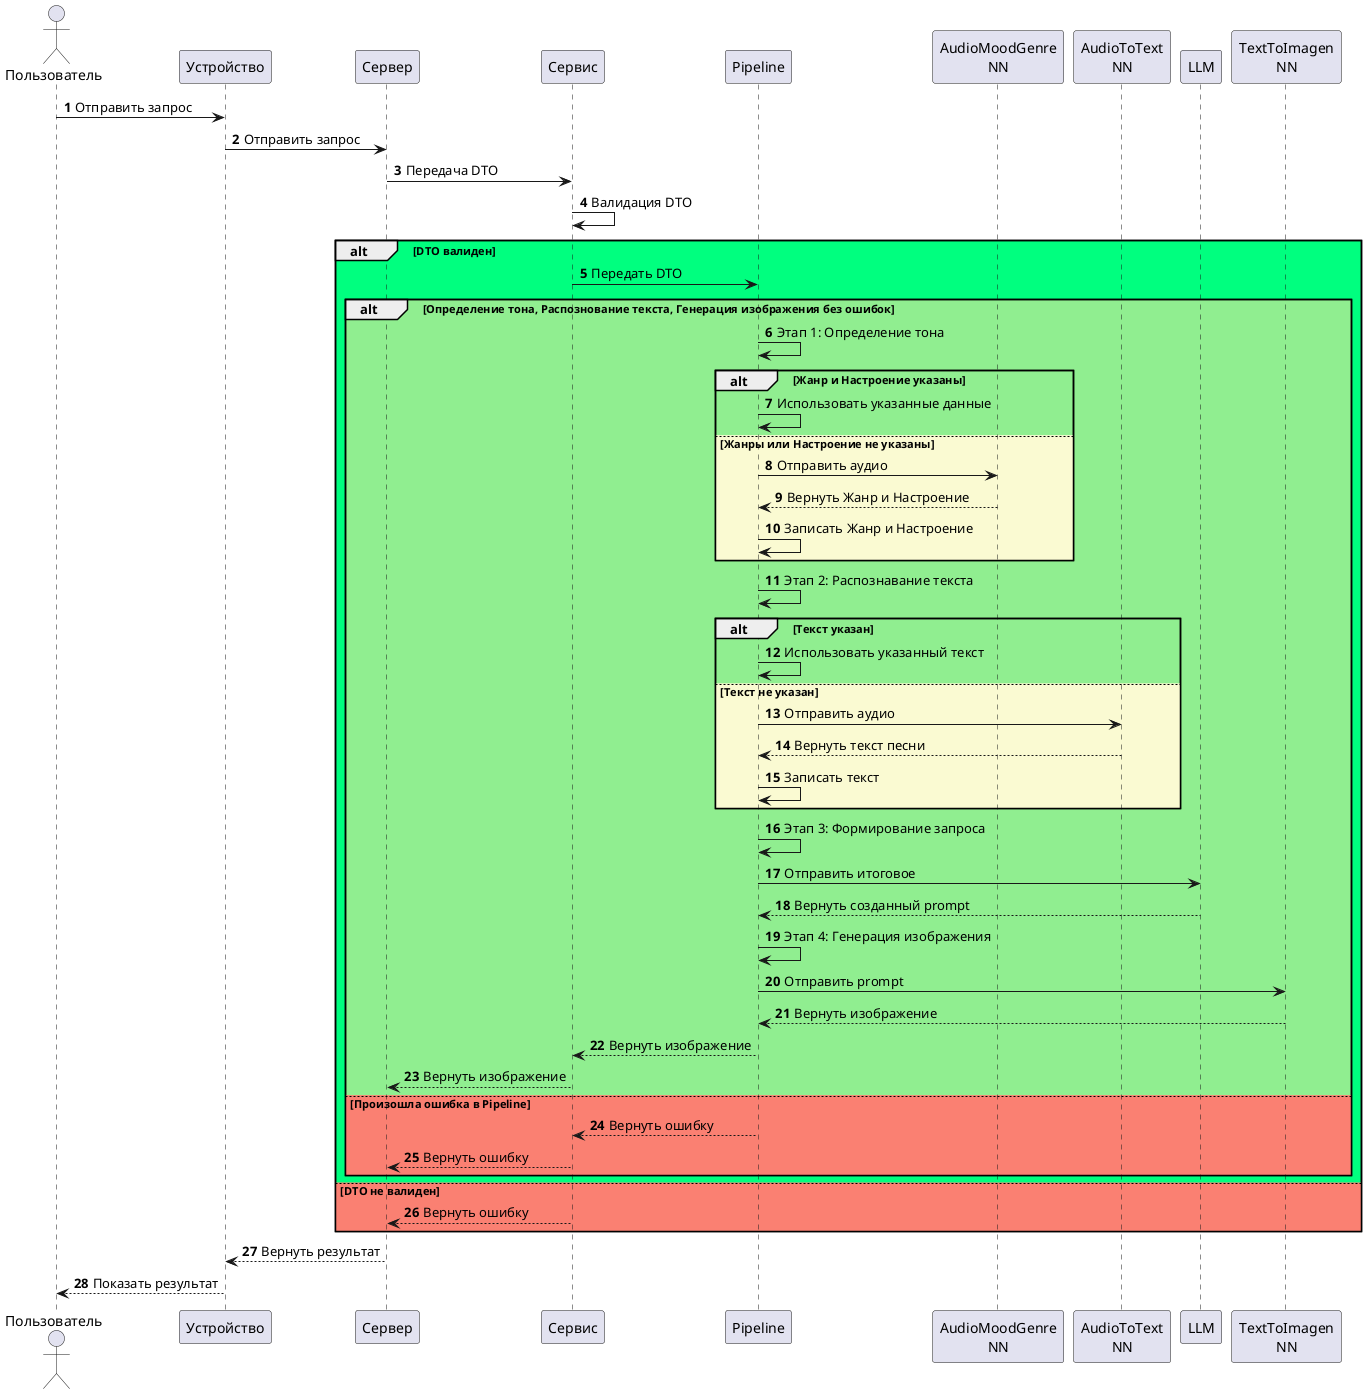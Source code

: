 @startuml Генерация обложки. Базовый режим

autonumber

actor Пользователь
participant "Устройство" as Device
participant "Сервер" as Server
participant "Сервис" as Service
participant "Pipeline" as Pipeline
participant "AudioMoodGenre\nNN" as ToneNN
participant "AudioToText\nNN" as TextNN
participant "LLM" as LLM
participant "TextToImagen\nNN" as ImageNN

Пользователь -> Device: Отправить запрос
Device -> Server: Отправить запрос

Server -> Service: Передача DTO
Service -> Service: Валидация DTO

alt #SpringGreen DTO валиден
    Service -> Pipeline: Передать DTO

    alt #LightGreen Определение тона, Распознование текста, Генерация изображения без ошибок
        Pipeline -> Pipeline: Этап 1: Определение тона

        alt #LightGreen Жанр и Настроение указаны
            Pipeline -> Pipeline: Использовать указанные данные
        else #LightGoldenRodYellow Жанры или Настроение не указаны
            Pipeline -> ToneNN: Отправить аудио
            ToneNN --> Pipeline: Вернуть Жанр и Настроение
            Pipeline -> Pipeline: Записать Жанр и Настроение
        end



        Pipeline -> Pipeline: Этап 2: Распознавание текста

        alt #LightGreen Текст указан
            Pipeline -> Pipeline: Использовать указанный текст
        else #LightGoldenRodYellow Текст не указан
            Pipeline -> TextNN: Отправить аудио
            TextNN --> Pipeline: Вернуть текст песни
            Pipeline -> Pipeline: Записать текст
        end

        Pipeline -> Pipeline: Этап 3: Формирование запроса
        Pipeline -> LLM: Отправить итоговое
        LLM --> Pipeline: Вернуть созданный prompt



        Pipeline -> Pipeline: Этап 4: Генерация изображения
        Pipeline -> ImageNN: Отправить prompt

        ImageNN --> Pipeline: Вернуть изображение
        Pipeline --> Service: Вернуть изображение
        Service --> Server: Вернуть изображение

    else #Salmon Произошла ошибка в Pipeline
        Pipeline --> Service: Вернуть ошибку
        Service --> Server: Вернуть ошибку
    end

else #Salmon DTO не валиден

    Service --> Server: Вернуть ошибку

end

Server --> Device: Вернуть результат
Device --> Пользователь: Показать результат

@enduml